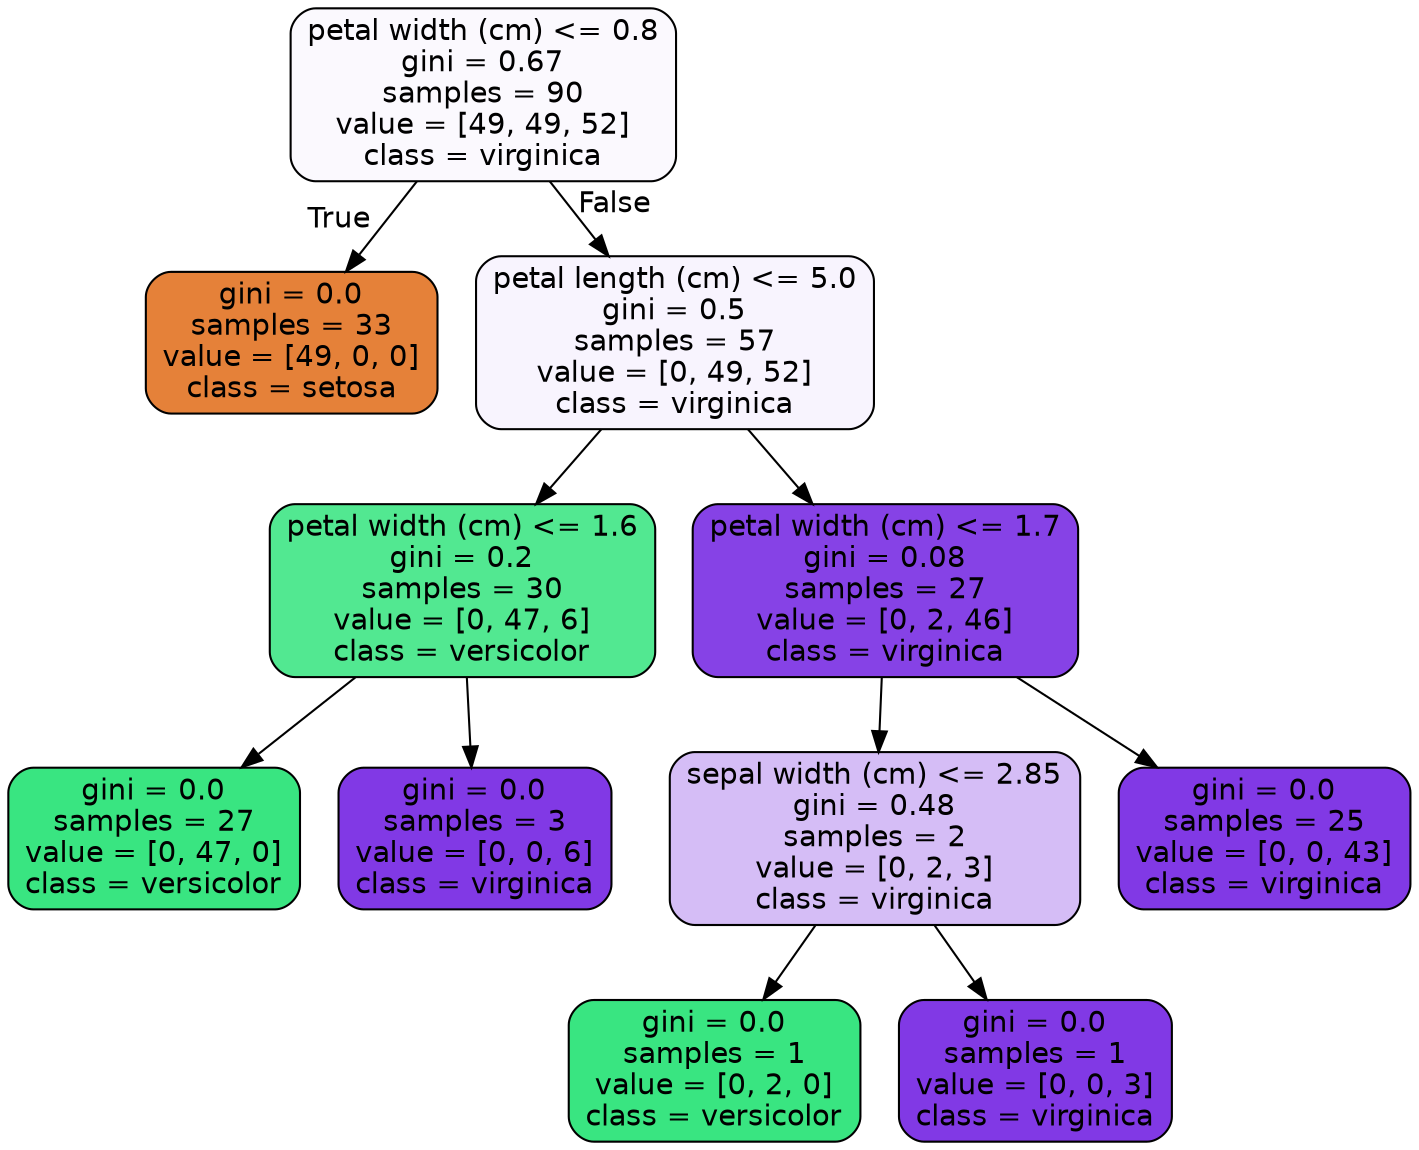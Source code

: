 digraph Tree {
node [shape=box, style="filled, rounded", color="black", fontname="helvetica"] ;
edge [fontname="helvetica"] ;
0 [label="petal width (cm) <= 0.8\ngini = 0.67\nsamples = 90\nvalue = [49, 49, 52]\nclass = virginica", fillcolor="#fbf9fe"] ;
1 [label="gini = 0.0\nsamples = 33\nvalue = [49, 0, 0]\nclass = setosa", fillcolor="#e58139"] ;
0 -> 1 [labeldistance=2.5, labelangle=45, headlabel="True"] ;
2 [label="petal length (cm) <= 5.0\ngini = 0.5\nsamples = 57\nvalue = [0, 49, 52]\nclass = virginica", fillcolor="#f8f4fe"] ;
0 -> 2 [labeldistance=2.5, labelangle=-45, headlabel="False"] ;
3 [label="petal width (cm) <= 1.6\ngini = 0.2\nsamples = 30\nvalue = [0, 47, 6]\nclass = versicolor", fillcolor="#52e891"] ;
2 -> 3 ;
4 [label="gini = 0.0\nsamples = 27\nvalue = [0, 47, 0]\nclass = versicolor", fillcolor="#39e581"] ;
3 -> 4 ;
5 [label="gini = 0.0\nsamples = 3\nvalue = [0, 0, 6]\nclass = virginica", fillcolor="#8139e5"] ;
3 -> 5 ;
6 [label="petal width (cm) <= 1.7\ngini = 0.08\nsamples = 27\nvalue = [0, 2, 46]\nclass = virginica", fillcolor="#8642e6"] ;
2 -> 6 ;
7 [label="sepal width (cm) <= 2.85\ngini = 0.48\nsamples = 2\nvalue = [0, 2, 3]\nclass = virginica", fillcolor="#d5bdf6"] ;
6 -> 7 ;
8 [label="gini = 0.0\nsamples = 1\nvalue = [0, 2, 0]\nclass = versicolor", fillcolor="#39e581"] ;
7 -> 8 ;
9 [label="gini = 0.0\nsamples = 1\nvalue = [0, 0, 3]\nclass = virginica", fillcolor="#8139e5"] ;
7 -> 9 ;
10 [label="gini = 0.0\nsamples = 25\nvalue = [0, 0, 43]\nclass = virginica", fillcolor="#8139e5"] ;
6 -> 10 ;
}